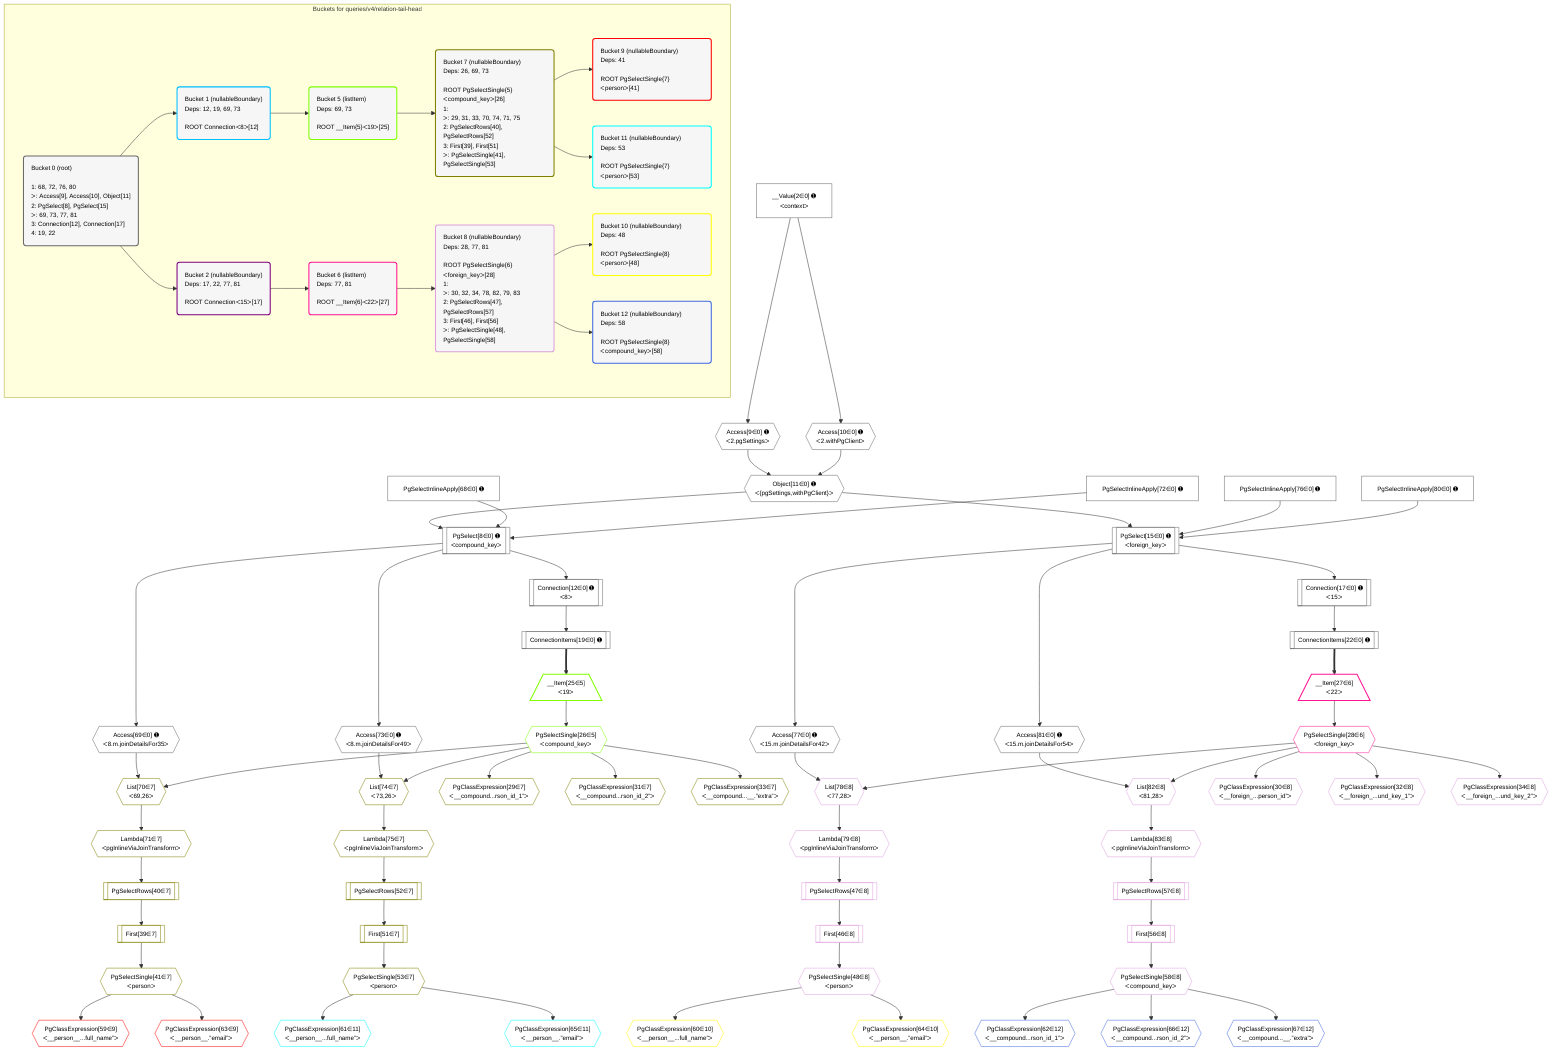 %%{init: {'themeVariables': { 'fontSize': '12px'}}}%%
graph TD
    classDef path fill:#eee,stroke:#000,color:#000
    classDef plan fill:#fff,stroke-width:1px,color:#000
    classDef itemplan fill:#fff,stroke-width:2px,color:#000
    classDef unbatchedplan fill:#dff,stroke-width:1px,color:#000
    classDef sideeffectplan fill:#fcc,stroke-width:2px,color:#000
    classDef bucket fill:#f6f6f6,color:#000,stroke-width:2px,text-align:left

    subgraph "Buckets for queries/v4/relation-tail-head"
    Bucket0("Bucket 0 (root)<br /><br />1: 68, 72, 76, 80<br />ᐳ: Access[9], Access[10], Object[11]<br />2: PgSelect[8], PgSelect[15]<br />ᐳ: 69, 73, 77, 81<br />3: Connection[12], Connection[17]<br />4: 19, 22"):::bucket
    Bucket1("Bucket 1 (nullableBoundary)<br />Deps: 12, 19, 69, 73<br /><br />ROOT Connectionᐸ8ᐳ[12]"):::bucket
    Bucket2("Bucket 2 (nullableBoundary)<br />Deps: 17, 22, 77, 81<br /><br />ROOT Connectionᐸ15ᐳ[17]"):::bucket
    Bucket5("Bucket 5 (listItem)<br />Deps: 69, 73<br /><br />ROOT __Item{5}ᐸ19ᐳ[25]"):::bucket
    Bucket6("Bucket 6 (listItem)<br />Deps: 77, 81<br /><br />ROOT __Item{6}ᐸ22ᐳ[27]"):::bucket
    Bucket7("Bucket 7 (nullableBoundary)<br />Deps: 26, 69, 73<br /><br />ROOT PgSelectSingle{5}ᐸcompound_keyᐳ[26]<br />1: <br />ᐳ: 29, 31, 33, 70, 74, 71, 75<br />2: PgSelectRows[40], PgSelectRows[52]<br />3: First[39], First[51]<br />ᐳ: PgSelectSingle[41], PgSelectSingle[53]"):::bucket
    Bucket8("Bucket 8 (nullableBoundary)<br />Deps: 28, 77, 81<br /><br />ROOT PgSelectSingle{6}ᐸforeign_keyᐳ[28]<br />1: <br />ᐳ: 30, 32, 34, 78, 82, 79, 83<br />2: PgSelectRows[47], PgSelectRows[57]<br />3: First[46], First[56]<br />ᐳ: PgSelectSingle[48], PgSelectSingle[58]"):::bucket
    Bucket9("Bucket 9 (nullableBoundary)<br />Deps: 41<br /><br />ROOT PgSelectSingle{7}ᐸpersonᐳ[41]"):::bucket
    Bucket10("Bucket 10 (nullableBoundary)<br />Deps: 48<br /><br />ROOT PgSelectSingle{8}ᐸpersonᐳ[48]"):::bucket
    Bucket11("Bucket 11 (nullableBoundary)<br />Deps: 53<br /><br />ROOT PgSelectSingle{7}ᐸpersonᐳ[53]"):::bucket
    Bucket12("Bucket 12 (nullableBoundary)<br />Deps: 58<br /><br />ROOT PgSelectSingle{8}ᐸcompound_keyᐳ[58]"):::bucket
    end
    Bucket0 --> Bucket1 & Bucket2
    Bucket1 --> Bucket5
    Bucket2 --> Bucket6
    Bucket5 --> Bucket7
    Bucket6 --> Bucket8
    Bucket7 --> Bucket9 & Bucket11
    Bucket8 --> Bucket10 & Bucket12

    %% plan dependencies
    PgSelect8[["PgSelect[8∈0] ➊<br />ᐸcompound_keyᐳ"]]:::plan
    Object11{{"Object[11∈0] ➊<br />ᐸ{pgSettings,withPgClient}ᐳ"}}:::plan
    PgSelectInlineApply68["PgSelectInlineApply[68∈0] ➊"]:::plan
    PgSelectInlineApply72["PgSelectInlineApply[72∈0] ➊"]:::plan
    Object11 & PgSelectInlineApply68 & PgSelectInlineApply72 --> PgSelect8
    PgSelect15[["PgSelect[15∈0] ➊<br />ᐸforeign_keyᐳ"]]:::plan
    PgSelectInlineApply76["PgSelectInlineApply[76∈0] ➊"]:::plan
    PgSelectInlineApply80["PgSelectInlineApply[80∈0] ➊"]:::plan
    Object11 & PgSelectInlineApply76 & PgSelectInlineApply80 --> PgSelect15
    Access9{{"Access[9∈0] ➊<br />ᐸ2.pgSettingsᐳ"}}:::plan
    Access10{{"Access[10∈0] ➊<br />ᐸ2.withPgClientᐳ"}}:::plan
    Access9 & Access10 --> Object11
    __Value2["__Value[2∈0] ➊<br />ᐸcontextᐳ"]:::plan
    __Value2 --> Access9
    __Value2 --> Access10
    Connection12[["Connection[12∈0] ➊<br />ᐸ8ᐳ"]]:::plan
    PgSelect8 --> Connection12
    Connection17[["Connection[17∈0] ➊<br />ᐸ15ᐳ"]]:::plan
    PgSelect15 --> Connection17
    ConnectionItems19[["ConnectionItems[19∈0] ➊"]]:::plan
    Connection12 --> ConnectionItems19
    ConnectionItems22[["ConnectionItems[22∈0] ➊"]]:::plan
    Connection17 --> ConnectionItems22
    Access69{{"Access[69∈0] ➊<br />ᐸ8.m.joinDetailsFor35ᐳ"}}:::plan
    PgSelect8 --> Access69
    Access73{{"Access[73∈0] ➊<br />ᐸ8.m.joinDetailsFor49ᐳ"}}:::plan
    PgSelect8 --> Access73
    Access77{{"Access[77∈0] ➊<br />ᐸ15.m.joinDetailsFor42ᐳ"}}:::plan
    PgSelect15 --> Access77
    Access81{{"Access[81∈0] ➊<br />ᐸ15.m.joinDetailsFor54ᐳ"}}:::plan
    PgSelect15 --> Access81
    __Item25[/"__Item[25∈5]<br />ᐸ19ᐳ"\]:::itemplan
    ConnectionItems19 ==> __Item25
    PgSelectSingle26{{"PgSelectSingle[26∈5]<br />ᐸcompound_keyᐳ"}}:::plan
    __Item25 --> PgSelectSingle26
    __Item27[/"__Item[27∈6]<br />ᐸ22ᐳ"\]:::itemplan
    ConnectionItems22 ==> __Item27
    PgSelectSingle28{{"PgSelectSingle[28∈6]<br />ᐸforeign_keyᐳ"}}:::plan
    __Item27 --> PgSelectSingle28
    List70{{"List[70∈7]<br />ᐸ69,26ᐳ"}}:::plan
    Access69 & PgSelectSingle26 --> List70
    List74{{"List[74∈7]<br />ᐸ73,26ᐳ"}}:::plan
    Access73 & PgSelectSingle26 --> List74
    PgClassExpression29{{"PgClassExpression[29∈7]<br />ᐸ__compound...rson_id_1”ᐳ"}}:::plan
    PgSelectSingle26 --> PgClassExpression29
    PgClassExpression31{{"PgClassExpression[31∈7]<br />ᐸ__compound...rson_id_2”ᐳ"}}:::plan
    PgSelectSingle26 --> PgClassExpression31
    PgClassExpression33{{"PgClassExpression[33∈7]<br />ᐸ__compound...__.”extra”ᐳ"}}:::plan
    PgSelectSingle26 --> PgClassExpression33
    First39[["First[39∈7]"]]:::plan
    PgSelectRows40[["PgSelectRows[40∈7]"]]:::plan
    PgSelectRows40 --> First39
    Lambda71{{"Lambda[71∈7]<br />ᐸpgInlineViaJoinTransformᐳ"}}:::plan
    Lambda71 --> PgSelectRows40
    PgSelectSingle41{{"PgSelectSingle[41∈7]<br />ᐸpersonᐳ"}}:::plan
    First39 --> PgSelectSingle41
    First51[["First[51∈7]"]]:::plan
    PgSelectRows52[["PgSelectRows[52∈7]"]]:::plan
    PgSelectRows52 --> First51
    Lambda75{{"Lambda[75∈7]<br />ᐸpgInlineViaJoinTransformᐳ"}}:::plan
    Lambda75 --> PgSelectRows52
    PgSelectSingle53{{"PgSelectSingle[53∈7]<br />ᐸpersonᐳ"}}:::plan
    First51 --> PgSelectSingle53
    List70 --> Lambda71
    List74 --> Lambda75
    List78{{"List[78∈8]<br />ᐸ77,28ᐳ"}}:::plan
    Access77 & PgSelectSingle28 --> List78
    List82{{"List[82∈8]<br />ᐸ81,28ᐳ"}}:::plan
    Access81 & PgSelectSingle28 --> List82
    PgClassExpression30{{"PgClassExpression[30∈8]<br />ᐸ__foreign_...person_id”ᐳ"}}:::plan
    PgSelectSingle28 --> PgClassExpression30
    PgClassExpression32{{"PgClassExpression[32∈8]<br />ᐸ__foreign_...und_key_1”ᐳ"}}:::plan
    PgSelectSingle28 --> PgClassExpression32
    PgClassExpression34{{"PgClassExpression[34∈8]<br />ᐸ__foreign_...und_key_2”ᐳ"}}:::plan
    PgSelectSingle28 --> PgClassExpression34
    First46[["First[46∈8]"]]:::plan
    PgSelectRows47[["PgSelectRows[47∈8]"]]:::plan
    PgSelectRows47 --> First46
    Lambda79{{"Lambda[79∈8]<br />ᐸpgInlineViaJoinTransformᐳ"}}:::plan
    Lambda79 --> PgSelectRows47
    PgSelectSingle48{{"PgSelectSingle[48∈8]<br />ᐸpersonᐳ"}}:::plan
    First46 --> PgSelectSingle48
    First56[["First[56∈8]"]]:::plan
    PgSelectRows57[["PgSelectRows[57∈8]"]]:::plan
    PgSelectRows57 --> First56
    Lambda83{{"Lambda[83∈8]<br />ᐸpgInlineViaJoinTransformᐳ"}}:::plan
    Lambda83 --> PgSelectRows57
    PgSelectSingle58{{"PgSelectSingle[58∈8]<br />ᐸcompound_keyᐳ"}}:::plan
    First56 --> PgSelectSingle58
    List78 --> Lambda79
    List82 --> Lambda83
    PgClassExpression59{{"PgClassExpression[59∈9]<br />ᐸ__person__...full_name”ᐳ"}}:::plan
    PgSelectSingle41 --> PgClassExpression59
    PgClassExpression63{{"PgClassExpression[63∈9]<br />ᐸ__person__.”email”ᐳ"}}:::plan
    PgSelectSingle41 --> PgClassExpression63
    PgClassExpression60{{"PgClassExpression[60∈10]<br />ᐸ__person__...full_name”ᐳ"}}:::plan
    PgSelectSingle48 --> PgClassExpression60
    PgClassExpression64{{"PgClassExpression[64∈10]<br />ᐸ__person__.”email”ᐳ"}}:::plan
    PgSelectSingle48 --> PgClassExpression64
    PgClassExpression61{{"PgClassExpression[61∈11]<br />ᐸ__person__...full_name”ᐳ"}}:::plan
    PgSelectSingle53 --> PgClassExpression61
    PgClassExpression65{{"PgClassExpression[65∈11]<br />ᐸ__person__.”email”ᐳ"}}:::plan
    PgSelectSingle53 --> PgClassExpression65
    PgClassExpression62{{"PgClassExpression[62∈12]<br />ᐸ__compound...rson_id_1”ᐳ"}}:::plan
    PgSelectSingle58 --> PgClassExpression62
    PgClassExpression66{{"PgClassExpression[66∈12]<br />ᐸ__compound...rson_id_2”ᐳ"}}:::plan
    PgSelectSingle58 --> PgClassExpression66
    PgClassExpression67{{"PgClassExpression[67∈12]<br />ᐸ__compound...__.”extra”ᐳ"}}:::plan
    PgSelectSingle58 --> PgClassExpression67

    %% define steps
    classDef bucket0 stroke:#696969
    class Bucket0,__Value2,PgSelect8,Access9,Access10,Object11,Connection12,PgSelect15,Connection17,ConnectionItems19,ConnectionItems22,PgSelectInlineApply68,Access69,PgSelectInlineApply72,Access73,PgSelectInlineApply76,Access77,PgSelectInlineApply80,Access81 bucket0
    classDef bucket1 stroke:#00bfff
    class Bucket1 bucket1
    classDef bucket2 stroke:#7f007f
    class Bucket2 bucket2
    classDef bucket5 stroke:#7fff00
    class Bucket5,__Item25,PgSelectSingle26 bucket5
    classDef bucket6 stroke:#ff1493
    class Bucket6,__Item27,PgSelectSingle28 bucket6
    classDef bucket7 stroke:#808000
    class Bucket7,PgClassExpression29,PgClassExpression31,PgClassExpression33,First39,PgSelectRows40,PgSelectSingle41,First51,PgSelectRows52,PgSelectSingle53,List70,Lambda71,List74,Lambda75 bucket7
    classDef bucket8 stroke:#dda0dd
    class Bucket8,PgClassExpression30,PgClassExpression32,PgClassExpression34,First46,PgSelectRows47,PgSelectSingle48,First56,PgSelectRows57,PgSelectSingle58,List78,Lambda79,List82,Lambda83 bucket8
    classDef bucket9 stroke:#ff0000
    class Bucket9,PgClassExpression59,PgClassExpression63 bucket9
    classDef bucket10 stroke:#ffff00
    class Bucket10,PgClassExpression60,PgClassExpression64 bucket10
    classDef bucket11 stroke:#00ffff
    class Bucket11,PgClassExpression61,PgClassExpression65 bucket11
    classDef bucket12 stroke:#4169e1
    class Bucket12,PgClassExpression62,PgClassExpression66,PgClassExpression67 bucket12